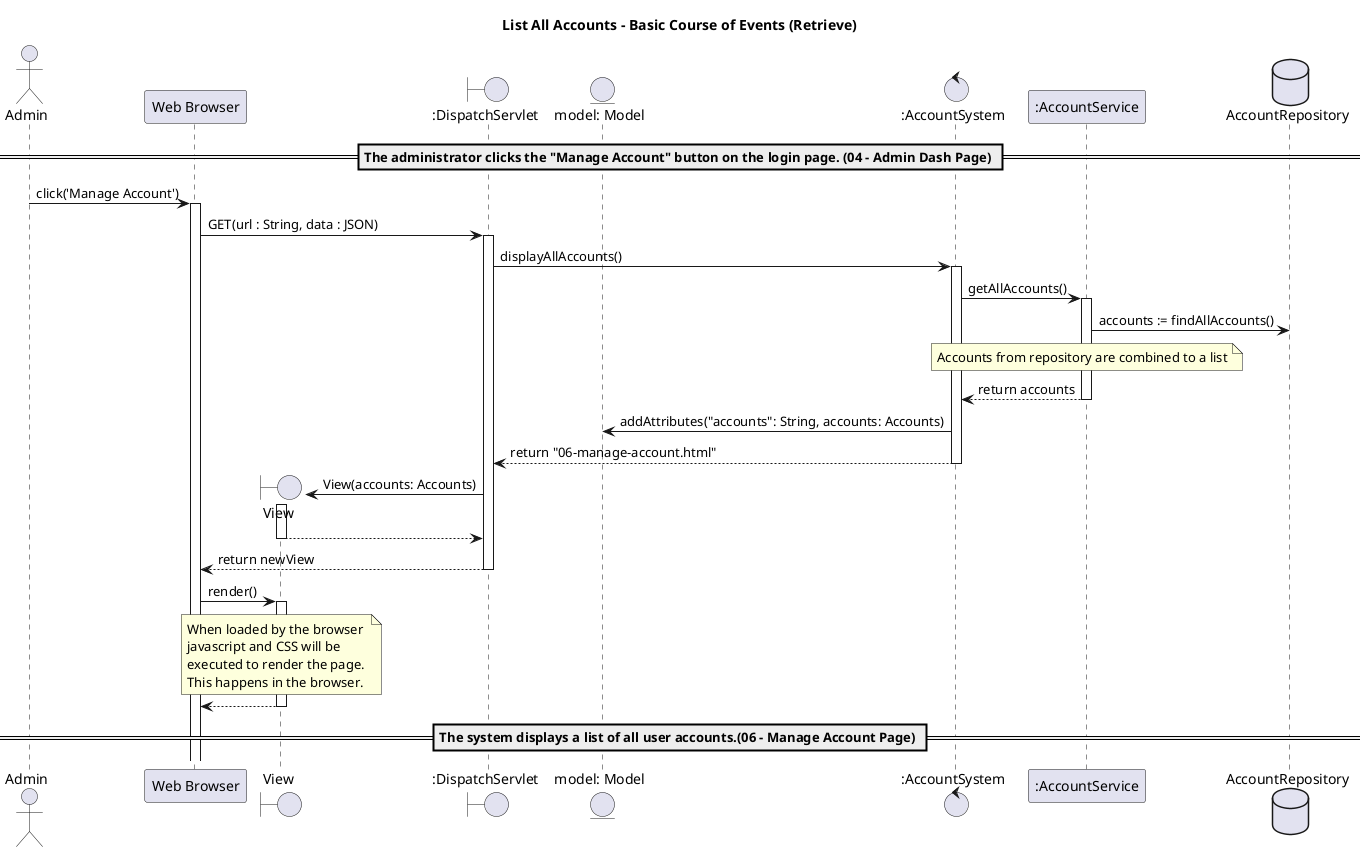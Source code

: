 @startuml

title List All Accounts - Basic Course of Events (Retrieve)
actor "Admin" as u
participant "Web Browser" as w
boundary "View" as v
boundary ":DispatchServlet" as d
entity "model: Model" as m
control ":AccountSystem" as ts
participant ":AccountService" as tss
database "AccountRepository" as db

== The administrator clicks the "Manage Account" button on the login page. (04 - Admin Dash Page) ==
u -> w : click('Manage Account')
activate w
w -> d : GET(url : String, data : JSON)
activate d
d -> ts : displayAllAccounts()
activate ts

ts->tss:getAllAccounts()
activate tss
tss->db: accounts := findAllAccounts()
note over tss: Accounts from repository are combined to a list
tss-->ts: return accounts
deactivate tss

ts->m:addAttributes("accounts": String, accounts: Accounts)

ts-->d:return "06-manage-account.html"
deactivate ts

create v
d -> v : View(accounts: Accounts)
activate v

v --> d :
deactivate v

d --> w : return newView
deactivate d

w -> v : render()
activate v

note over v : When loaded by the browser \njavascript and CSS will be \nexecuted to render the page.\nThis happens in the browser.

v --> w :
deactivate v

== The system displays a list of all user accounts.(06 - Manage Account Page) ==

@enduml